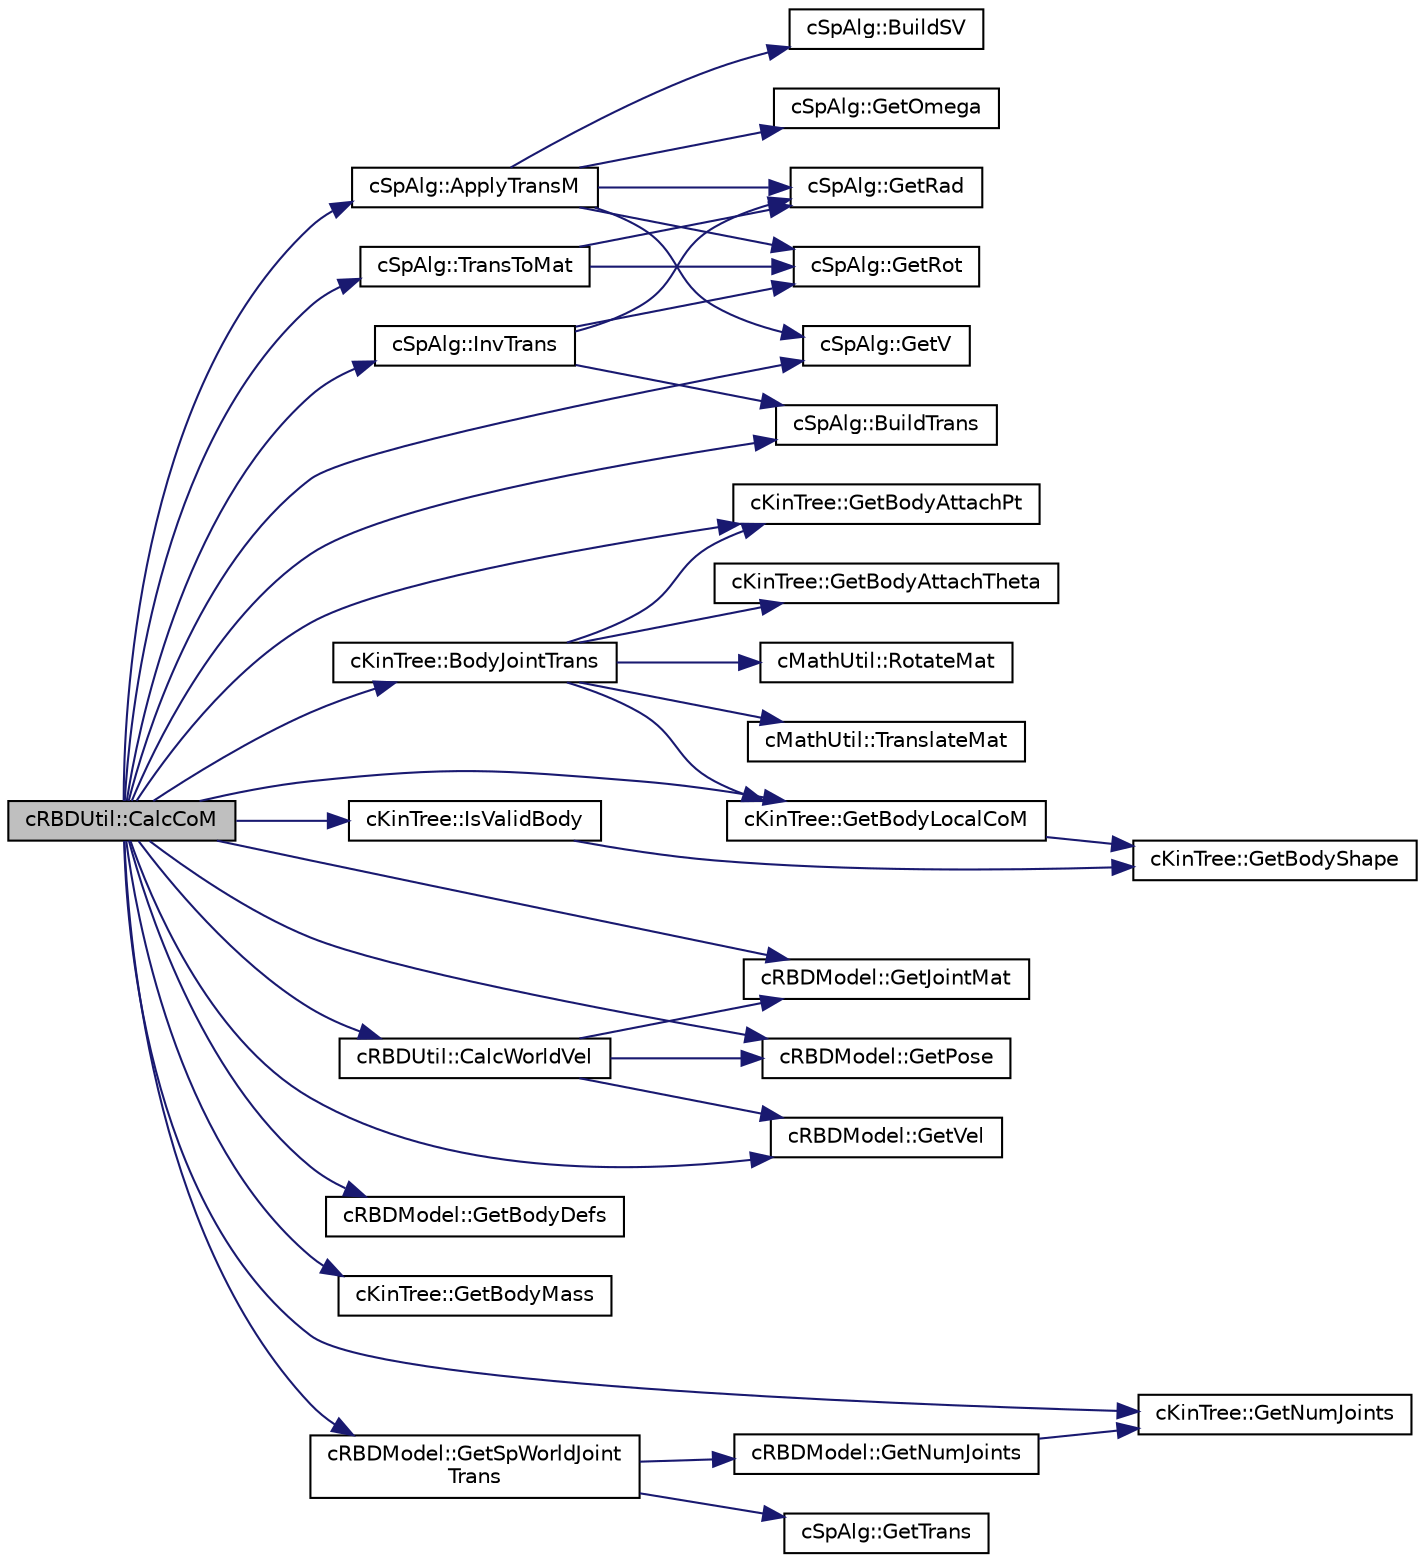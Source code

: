 digraph "cRBDUtil::CalcCoM"
{
 // LATEX_PDF_SIZE
  edge [fontname="Helvetica",fontsize="10",labelfontname="Helvetica",labelfontsize="10"];
  node [fontname="Helvetica",fontsize="10",shape=record];
  rankdir="LR";
  Node1 [label="cRBDUtil::CalcCoM",height=0.2,width=0.4,color="black", fillcolor="grey75", style="filled", fontcolor="black",tooltip=" "];
  Node1 -> Node2 [color="midnightblue",fontsize="10",style="solid",fontname="Helvetica"];
  Node2 [label="cSpAlg::ApplyTransM",height=0.2,width=0.4,color="black", fillcolor="white", style="filled",URL="$classc_sp_alg.html#a665293137b4c80b2dc7cefdb4846a441",tooltip=" "];
  Node2 -> Node3 [color="midnightblue",fontsize="10",style="solid",fontname="Helvetica"];
  Node3 [label="cSpAlg::BuildSV",height=0.2,width=0.4,color="black", fillcolor="white", style="filled",URL="$classc_sp_alg.html#a5d8935f5eb6a88eb591a19ec414c1953",tooltip=" "];
  Node2 -> Node4 [color="midnightblue",fontsize="10",style="solid",fontname="Helvetica"];
  Node4 [label="cSpAlg::GetOmega",height=0.2,width=0.4,color="black", fillcolor="white", style="filled",URL="$classc_sp_alg.html#a1f6d2eed1bc8bee53540c8c027cea7f9",tooltip=" "];
  Node2 -> Node5 [color="midnightblue",fontsize="10",style="solid",fontname="Helvetica"];
  Node5 [label="cSpAlg::GetRad",height=0.2,width=0.4,color="black", fillcolor="white", style="filled",URL="$classc_sp_alg.html#af10329ae21e62779de182b68aec7b437",tooltip=" "];
  Node2 -> Node6 [color="midnightblue",fontsize="10",style="solid",fontname="Helvetica"];
  Node6 [label="cSpAlg::GetRot",height=0.2,width=0.4,color="black", fillcolor="white", style="filled",URL="$classc_sp_alg.html#a3c3fa40ec253c0bdf9cc2278da8656f6",tooltip=" "];
  Node2 -> Node7 [color="midnightblue",fontsize="10",style="solid",fontname="Helvetica"];
  Node7 [label="cSpAlg::GetV",height=0.2,width=0.4,color="black", fillcolor="white", style="filled",URL="$classc_sp_alg.html#a3c44fc96b8e8b13f6a208f05bc3db8d4",tooltip=" "];
  Node1 -> Node8 [color="midnightblue",fontsize="10",style="solid",fontname="Helvetica"];
  Node8 [label="cKinTree::BodyJointTrans",height=0.2,width=0.4,color="black", fillcolor="white", style="filled",URL="$classc_kin_tree.html#a9cc99303eec6fcbe70de0d7a60f130b2",tooltip=" "];
  Node8 -> Node9 [color="midnightblue",fontsize="10",style="solid",fontname="Helvetica"];
  Node9 [label="cKinTree::GetBodyAttachPt",height=0.2,width=0.4,color="black", fillcolor="white", style="filled",URL="$classc_kin_tree.html#a45bebc5508e5c7d8340258b4de7c0cc5",tooltip=" "];
  Node8 -> Node10 [color="midnightblue",fontsize="10",style="solid",fontname="Helvetica"];
  Node10 [label="cKinTree::GetBodyAttachTheta",height=0.2,width=0.4,color="black", fillcolor="white", style="filled",URL="$classc_kin_tree.html#aeb722a80c80c328d0be098e37a91a540",tooltip=" "];
  Node8 -> Node11 [color="midnightblue",fontsize="10",style="solid",fontname="Helvetica"];
  Node11 [label="cKinTree::GetBodyLocalCoM",height=0.2,width=0.4,color="black", fillcolor="white", style="filled",URL="$classc_kin_tree.html#aea32f0c7e7459e260a7a7627ece414ec",tooltip=" "];
  Node11 -> Node12 [color="midnightblue",fontsize="10",style="solid",fontname="Helvetica"];
  Node12 [label="cKinTree::GetBodyShape",height=0.2,width=0.4,color="black", fillcolor="white", style="filled",URL="$classc_kin_tree.html#ad32603140e468d78346a7306a82e1238",tooltip=" "];
  Node8 -> Node13 [color="midnightblue",fontsize="10",style="solid",fontname="Helvetica"];
  Node13 [label="cMathUtil::RotateMat",height=0.2,width=0.4,color="black", fillcolor="white", style="filled",URL="$classc_math_util.html#a551bc548582ac0db39df5a58feca1f0a",tooltip=" "];
  Node8 -> Node14 [color="midnightblue",fontsize="10",style="solid",fontname="Helvetica"];
  Node14 [label="cMathUtil::TranslateMat",height=0.2,width=0.4,color="black", fillcolor="white", style="filled",URL="$classc_math_util.html#a5550ed48f8beaccbf6827db839ccf542",tooltip=" "];
  Node1 -> Node15 [color="midnightblue",fontsize="10",style="solid",fontname="Helvetica"];
  Node15 [label="cSpAlg::BuildTrans",height=0.2,width=0.4,color="black", fillcolor="white", style="filled",URL="$classc_sp_alg.html#a657259da411a21199b25d83a3a8c55c2",tooltip=" "];
  Node1 -> Node16 [color="midnightblue",fontsize="10",style="solid",fontname="Helvetica"];
  Node16 [label="cRBDUtil::CalcWorldVel",height=0.2,width=0.4,color="black", fillcolor="white", style="filled",URL="$classc_r_b_d_util.html#a96a78feb705670403b3e094be284fd78",tooltip=" "];
  Node16 -> Node17 [color="midnightblue",fontsize="10",style="solid",fontname="Helvetica"];
  Node17 [label="cRBDModel::GetJointMat",height=0.2,width=0.4,color="black", fillcolor="white", style="filled",URL="$classc_r_b_d_model.html#a9738bdd8014a0bece19bf29b36626aca",tooltip=" "];
  Node16 -> Node18 [color="midnightblue",fontsize="10",style="solid",fontname="Helvetica"];
  Node18 [label="cRBDModel::GetPose",height=0.2,width=0.4,color="black", fillcolor="white", style="filled",URL="$classc_r_b_d_model.html#a7a86b33730e3becdd75f10f037021810",tooltip=" "];
  Node16 -> Node19 [color="midnightblue",fontsize="10",style="solid",fontname="Helvetica"];
  Node19 [label="cRBDModel::GetVel",height=0.2,width=0.4,color="black", fillcolor="white", style="filled",URL="$classc_r_b_d_model.html#aee8b692bcdbe16a6485963519c834df8",tooltip=" "];
  Node1 -> Node9 [color="midnightblue",fontsize="10",style="solid",fontname="Helvetica"];
  Node1 -> Node20 [color="midnightblue",fontsize="10",style="solid",fontname="Helvetica"];
  Node20 [label="cRBDModel::GetBodyDefs",height=0.2,width=0.4,color="black", fillcolor="white", style="filled",URL="$classc_r_b_d_model.html#a835a60da990de4d4bc34024e325d5877",tooltip=" "];
  Node1 -> Node11 [color="midnightblue",fontsize="10",style="solid",fontname="Helvetica"];
  Node1 -> Node21 [color="midnightblue",fontsize="10",style="solid",fontname="Helvetica"];
  Node21 [label="cKinTree::GetBodyMass",height=0.2,width=0.4,color="black", fillcolor="white", style="filled",URL="$classc_kin_tree.html#aafa34863e8f83e270ec84d1e8dd4028a",tooltip=" "];
  Node1 -> Node17 [color="midnightblue",fontsize="10",style="solid",fontname="Helvetica"];
  Node1 -> Node22 [color="midnightblue",fontsize="10",style="solid",fontname="Helvetica"];
  Node22 [label="cKinTree::GetNumJoints",height=0.2,width=0.4,color="black", fillcolor="white", style="filled",URL="$classc_kin_tree.html#ac840b501e27e6ce46d208b7d033f21d4",tooltip=" "];
  Node1 -> Node18 [color="midnightblue",fontsize="10",style="solid",fontname="Helvetica"];
  Node1 -> Node23 [color="midnightblue",fontsize="10",style="solid",fontname="Helvetica"];
  Node23 [label="cRBDModel::GetSpWorldJoint\lTrans",height=0.2,width=0.4,color="black", fillcolor="white", style="filled",URL="$classc_r_b_d_model.html#ab417b2fd9e7b641926175bc740deccfb",tooltip=" "];
  Node23 -> Node24 [color="midnightblue",fontsize="10",style="solid",fontname="Helvetica"];
  Node24 [label="cRBDModel::GetNumJoints",height=0.2,width=0.4,color="black", fillcolor="white", style="filled",URL="$classc_r_b_d_model.html#a298f53d0242de63f24588d94ed82fcfb",tooltip=" "];
  Node24 -> Node22 [color="midnightblue",fontsize="10",style="solid",fontname="Helvetica"];
  Node23 -> Node25 [color="midnightblue",fontsize="10",style="solid",fontname="Helvetica"];
  Node25 [label="cSpAlg::GetTrans",height=0.2,width=0.4,color="black", fillcolor="white", style="filled",URL="$classc_sp_alg.html#a8e94bb73f5ef29ba51ca38ecbb230580",tooltip=" "];
  Node1 -> Node7 [color="midnightblue",fontsize="10",style="solid",fontname="Helvetica"];
  Node1 -> Node19 [color="midnightblue",fontsize="10",style="solid",fontname="Helvetica"];
  Node1 -> Node26 [color="midnightblue",fontsize="10",style="solid",fontname="Helvetica"];
  Node26 [label="cSpAlg::InvTrans",height=0.2,width=0.4,color="black", fillcolor="white", style="filled",URL="$classc_sp_alg.html#a4e45a6062fb70ee99f80f1054da1b51c",tooltip=" "];
  Node26 -> Node15 [color="midnightblue",fontsize="10",style="solid",fontname="Helvetica"];
  Node26 -> Node5 [color="midnightblue",fontsize="10",style="solid",fontname="Helvetica"];
  Node26 -> Node6 [color="midnightblue",fontsize="10",style="solid",fontname="Helvetica"];
  Node1 -> Node27 [color="midnightblue",fontsize="10",style="solid",fontname="Helvetica"];
  Node27 [label="cKinTree::IsValidBody",height=0.2,width=0.4,color="black", fillcolor="white", style="filled",URL="$classc_kin_tree.html#a7cb2fe48a53a160808118b5df8ab50fd",tooltip=" "];
  Node27 -> Node12 [color="midnightblue",fontsize="10",style="solid",fontname="Helvetica"];
  Node1 -> Node28 [color="midnightblue",fontsize="10",style="solid",fontname="Helvetica"];
  Node28 [label="cSpAlg::TransToMat",height=0.2,width=0.4,color="black", fillcolor="white", style="filled",URL="$classc_sp_alg.html#ae7917d94b584f240bc2cc71d885043fe",tooltip=" "];
  Node28 -> Node5 [color="midnightblue",fontsize="10",style="solid",fontname="Helvetica"];
  Node28 -> Node6 [color="midnightblue",fontsize="10",style="solid",fontname="Helvetica"];
}
